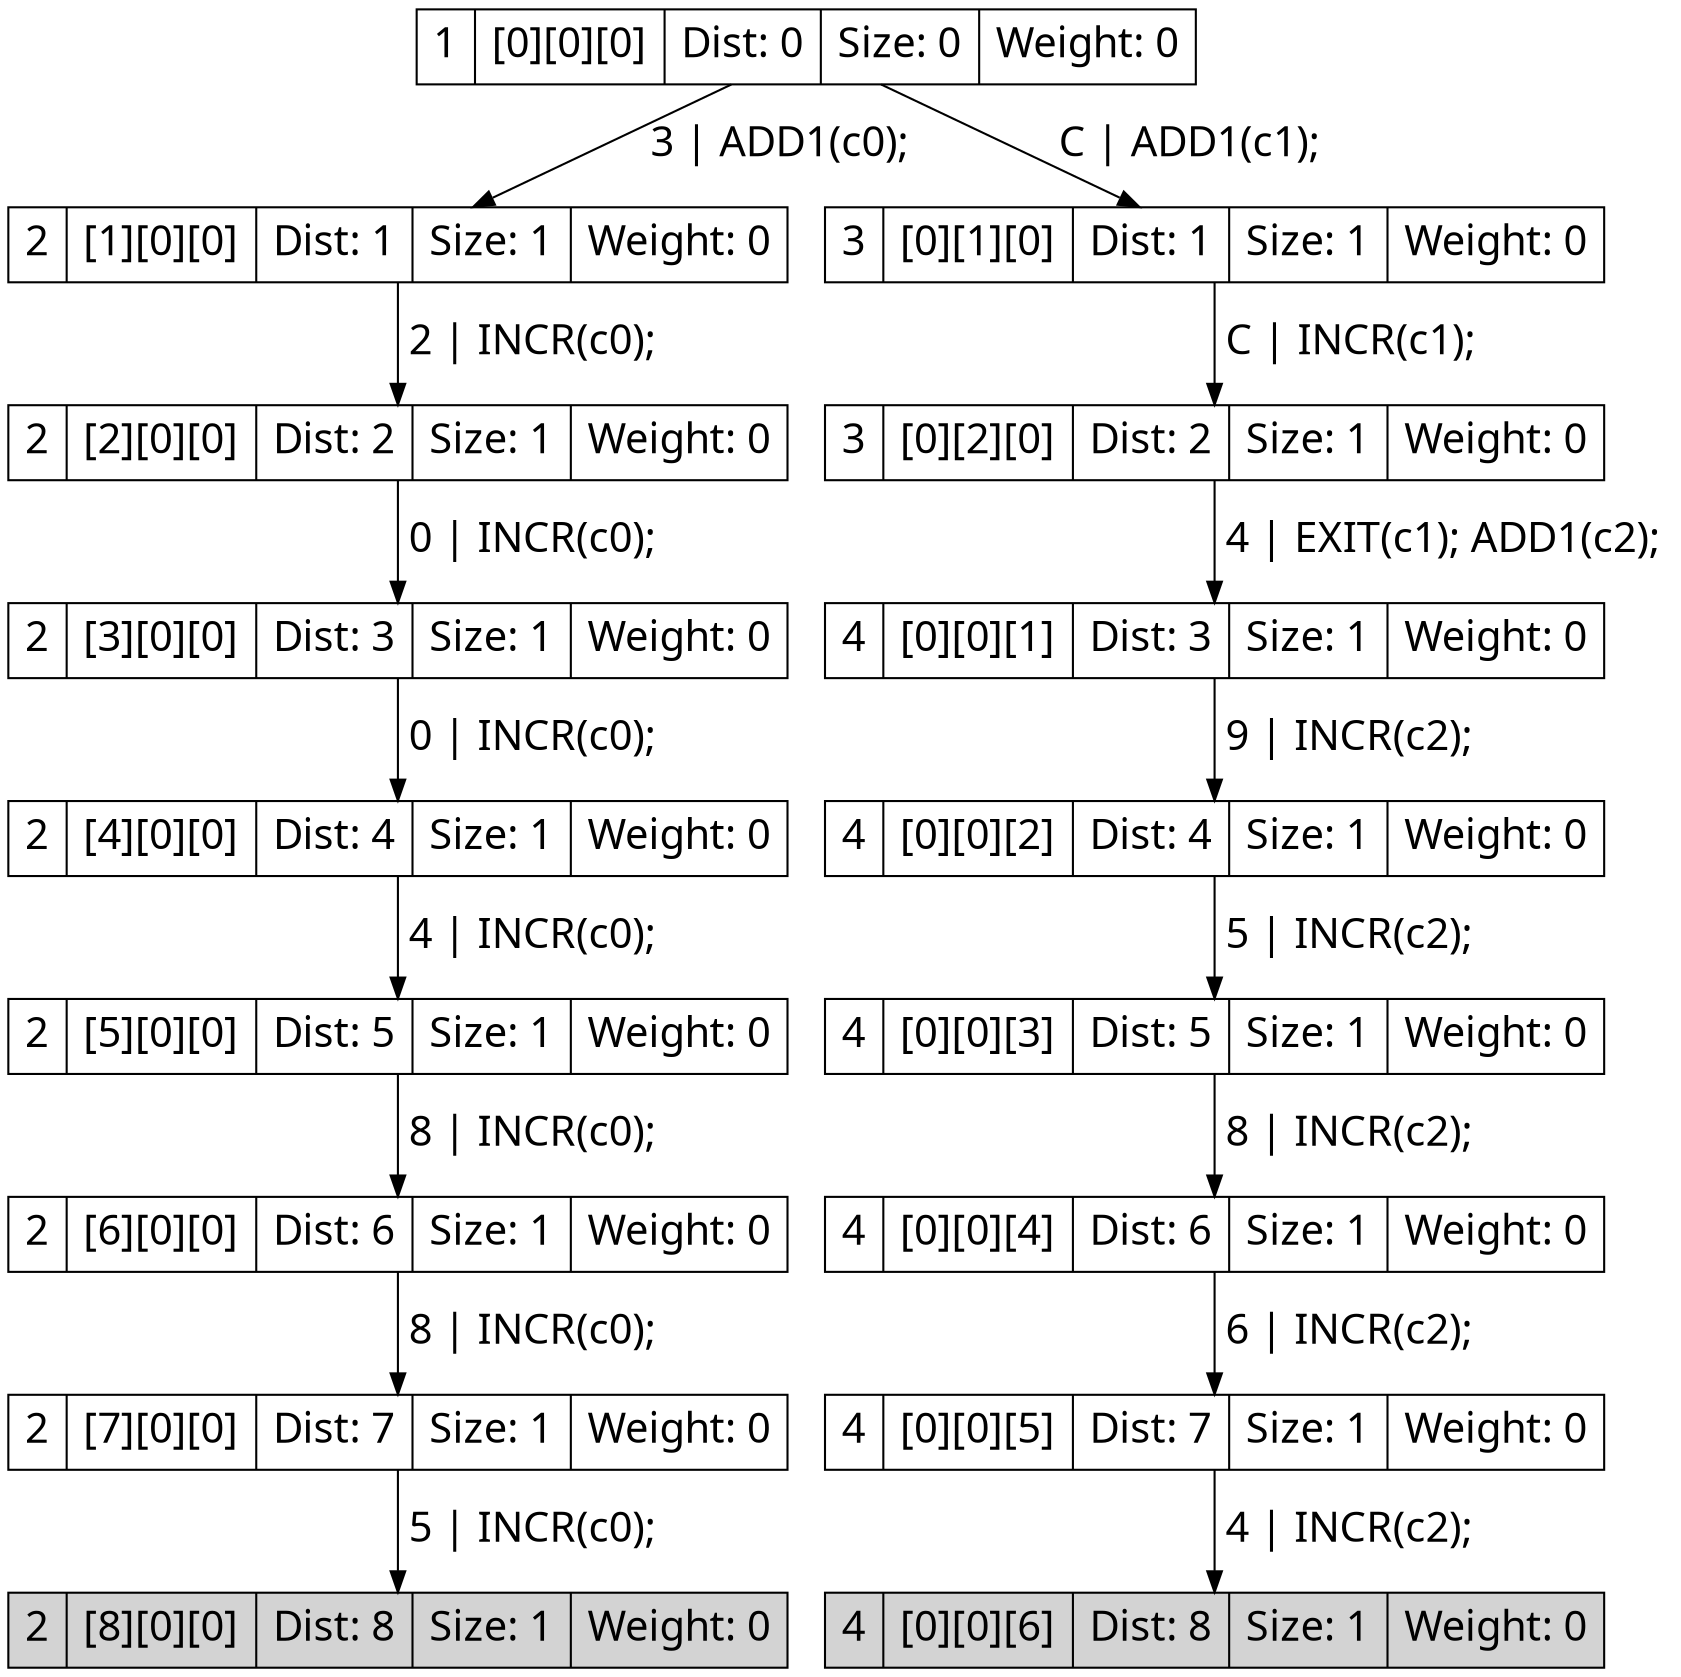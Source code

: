 digraph g{
node[shape=record fontname=Calibri fontsize = 20]
edge[fontname = Calibri fontsize = 20]
0->1[label=" 3 | ADD1(c0); "]
0[label="1 | [0][0][0] | Dist: 0 | Size: 0 | Weight: 0"]
1[label="2 | [1][0][0] | Dist: 1 | Size: 1 | Weight: 0"]
0->2[label=" C | ADD1(c1); "]
0[label="1 | [0][0][0] | Dist: 0 | Size: 0 | Weight: 0"]
2[label="3 | [0][1][0] | Dist: 1 | Size: 1 | Weight: 0"]
1->3[label=" 2 | INCR(c0); "]
1[label="2 | [1][0][0] | Dist: 1 | Size: 1 | Weight: 0"]
3[label="2 | [2][0][0] | Dist: 2 | Size: 1 | Weight: 0"]
3->4[label=" 0 | INCR(c0); "]
3[label="2 | [2][0][0] | Dist: 2 | Size: 1 | Weight: 0"]
4[label="2 | [3][0][0] | Dist: 3 | Size: 1 | Weight: 0"]
4->5[label=" 0 | INCR(c0); "]
4[label="2 | [3][0][0] | Dist: 3 | Size: 1 | Weight: 0"]
5[label="2 | [4][0][0] | Dist: 4 | Size: 1 | Weight: 0"]
5->6[label=" 4 | INCR(c0); "]
5[label="2 | [4][0][0] | Dist: 4 | Size: 1 | Weight: 0"]
6[label="2 | [5][0][0] | Dist: 5 | Size: 1 | Weight: 0"]
6->7[label=" 8 | INCR(c0); "]
6[label="2 | [5][0][0] | Dist: 5 | Size: 1 | Weight: 0"]
7[label="2 | [6][0][0] | Dist: 6 | Size: 1 | Weight: 0"]
7->8[label=" 8 | INCR(c0); "]
7[label="2 | [6][0][0] | Dist: 6 | Size: 1 | Weight: 0"]
8[label="2 | [7][0][0] | Dist: 7 | Size: 1 | Weight: 0"]
8->9[label=" 5 | INCR(c0); "]
8[label="2 | [7][0][0] | Dist: 7 | Size: 1 | Weight: 0"]
9[label="2 | [8][0][0] | Dist: 8 | Size: 1 | Weight: 0"]
9[fillcolor = lightgrey, style=filled]
2->10[label=" C | INCR(c1); "]
2[label="3 | [0][1][0] | Dist: 1 | Size: 1 | Weight: 0"]
10[label="3 | [0][2][0] | Dist: 2 | Size: 1 | Weight: 0"]
10->11[label=" 4 | EXIT(c1); ADD1(c2); "]
10[label="3 | [0][2][0] | Dist: 2 | Size: 1 | Weight: 0"]
11[label="4 | [0][0][1] | Dist: 3 | Size: 1 | Weight: 0"]
11->12[label=" 9 | INCR(c2); "]
11[label="4 | [0][0][1] | Dist: 3 | Size: 1 | Weight: 0"]
12[label="4 | [0][0][2] | Dist: 4 | Size: 1 | Weight: 0"]
12->13[label=" 5 | INCR(c2); "]
12[label="4 | [0][0][2] | Dist: 4 | Size: 1 | Weight: 0"]
13[label="4 | [0][0][3] | Dist: 5 | Size: 1 | Weight: 0"]
13->14[label=" 8 | INCR(c2); "]
13[label="4 | [0][0][3] | Dist: 5 | Size: 1 | Weight: 0"]
14[label="4 | [0][0][4] | Dist: 6 | Size: 1 | Weight: 0"]
14->15[label=" 6 | INCR(c2); "]
14[label="4 | [0][0][4] | Dist: 6 | Size: 1 | Weight: 0"]
15[label="4 | [0][0][5] | Dist: 7 | Size: 1 | Weight: 0"]
15->16[label=" 4 | INCR(c2); "]
15[label="4 | [0][0][5] | Dist: 7 | Size: 1 | Weight: 0"]
16[label="4 | [0][0][6] | Dist: 8 | Size: 1 | Weight: 0"]
16[fillcolor = lightgrey, style=filled]}
